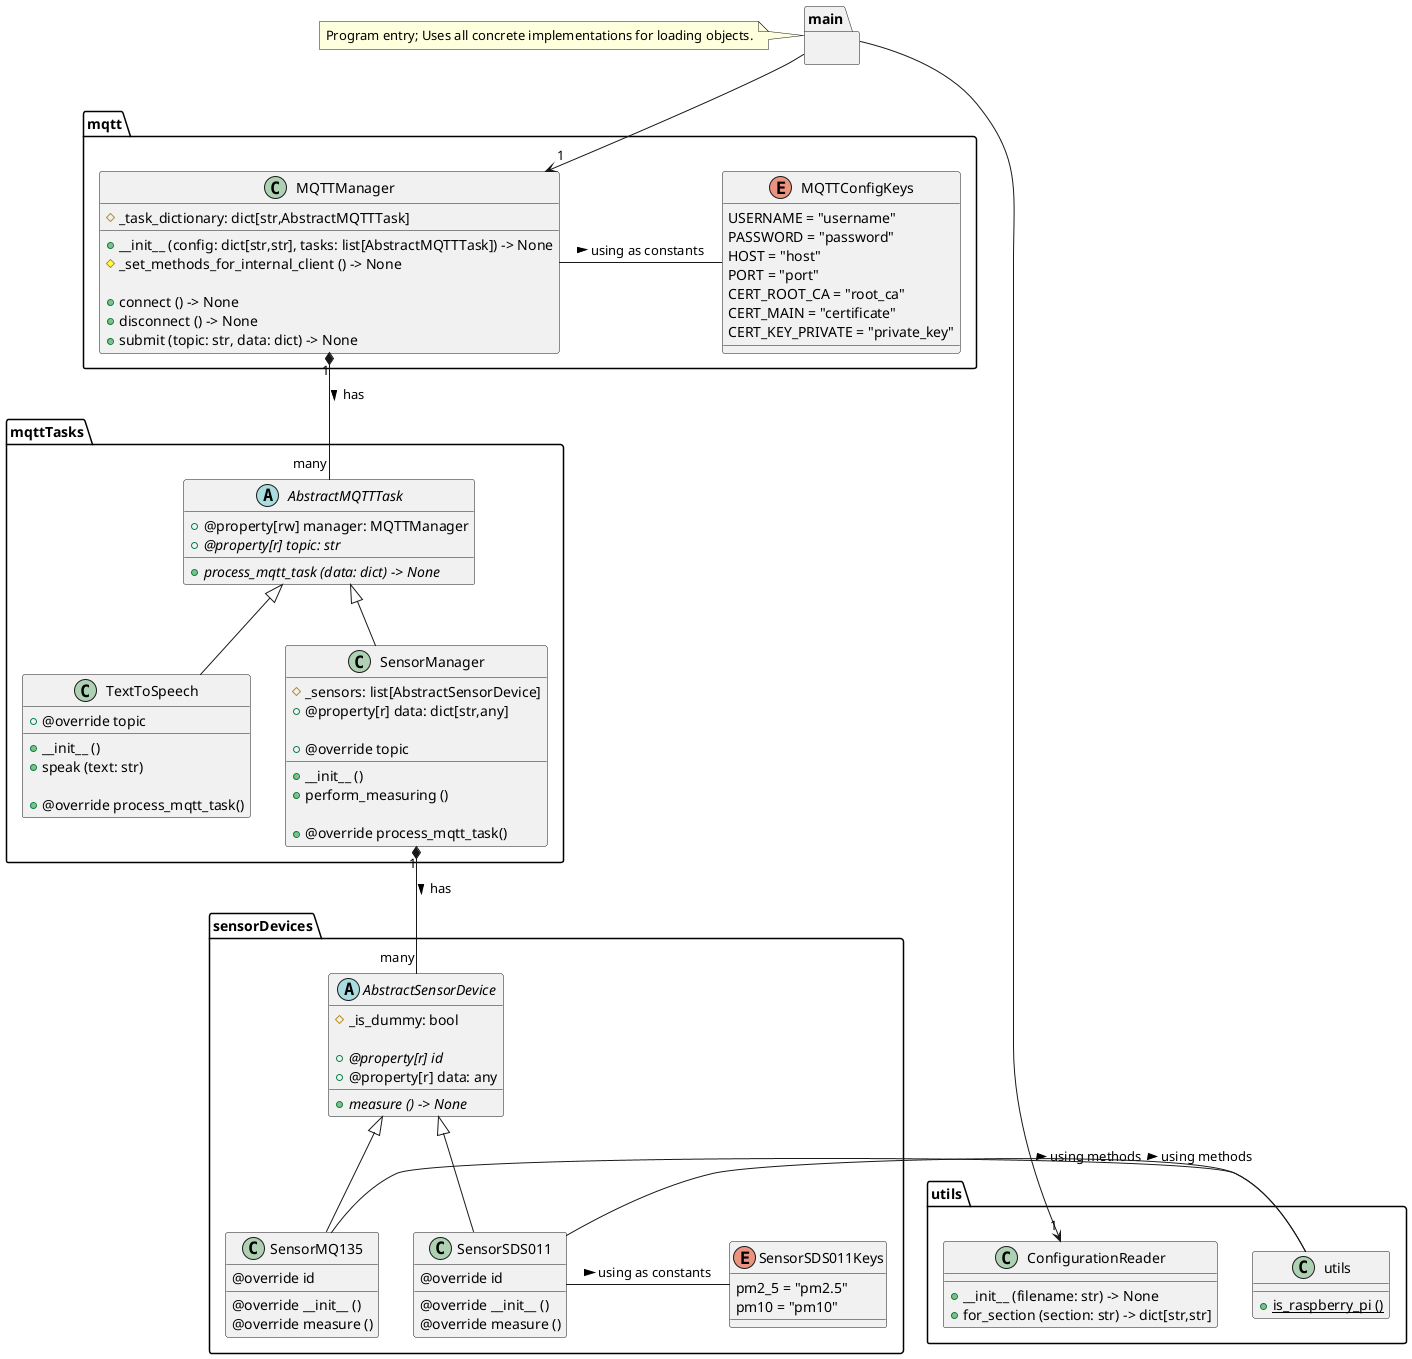 @startuml
'https://plantuml.com/class-diagram


package utils {
    class ConfigurationReader {
        + __init__ (filename: str) -> None
        + for_section (section: str) -> dict[str,str]
    }

    class utils {
        + {static} is_raspberry_pi ()
    }
}

package sensorDevices {
    abstract class AbstractSensorDevice {
        # _is_dummy: bool

        + @property[r] {abstract} id
        + @property[r] data: any

        + {abstract} measure () -> None
    }

    class SensorMQ135 {
        @override id

        @override __init__ ()
        @override measure ()
    }
    AbstractSensorDevice <|-- SensorMQ135
    SensorMQ135 - utils.utils: using methods >

    class SensorSDS011 {
        @override id

        @override __init__ ()
        @override measure ()
    }
    AbstractSensorDevice <|-- SensorSDS011
    SensorSDS011 - utils.utils: using methods >

    enum SensorSDS011Keys {
        pm2_5 = "pm2.5"
        pm10 = "pm10"
    }
    SensorSDS011 - SensorSDS011Keys: using as constants >
}

package mqttTasks {
    abstract class AbstractMQTTTask {
        + @property[rw] manager: MQTTManager
        + @property[r] {abstract} topic: str

        + {abstract} process_mqtt_task (data: dict) -> None
    }

    class TextToSpeech {
        + @override topic

        + __init__ ()
        + speak (text: str)

        + @override process_mqtt_task()
    }
    AbstractMQTTTask <|-- TextToSpeech

    class SensorManager {
        # _sensors: list[AbstractSensorDevice]
        + @property[r] data: dict[str,any]

        + @override topic

        + __init__ ()
        + perform_measuring ()

        + @override process_mqtt_task()
    }
    AbstractMQTTTask <|-- SensorManager
}
mqttTasks.SensorManager "1" *-- "many" sensorDevices.AbstractSensorDevice : has >

package mqtt {
    class MQTTManager {
        # _task_dictionary: dict[str,AbstractMQTTTask]

        + __init__ (config: dict[str,str], tasks: list[AbstractMQTTTask]) -> None
        # _set_methods_for_internal_client () -> None

        + connect () -> None
        + disconnect () -> None
        + submit (topic: str, data: dict) -> None
    }

    enum MQTTConfigKeys {
        USERNAME = "username"
        PASSWORD = "password"
        HOST = "host"
        PORT = "port"
        CERT_ROOT_CA = "root_ca"
        CERT_MAIN = "certificate"
        CERT_KEY_PRIVATE = "private_key"
    }
    MQTTManager - MQTTConfigKeys: using as constants >
}
mqtt.MQTTManager "1" *-- "many" mqttTasks.AbstractMQTTTask : has >

package main {

}
note left of main: Program entry; Uses all concrete implementations for loading objects.
main --> "1" utils.ConfigurationReader
main --> "1" mqtt.MQTTManager

@enduml